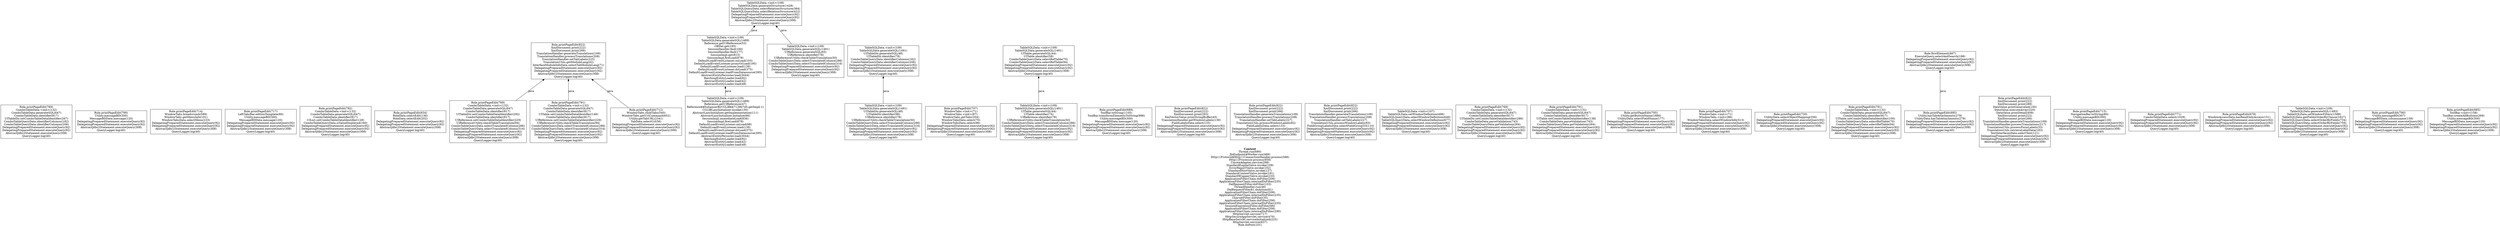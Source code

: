 digraph 383114 { 
label=<<font face="Times-Bold">Context</font><br/>Thread.run(680)<br/>JIoEndpoint$Worker.run(489)<br/>Http11Protocol$Http11ConnectionHandler.process(588)<br/>Http11Processor.process(859)<br/>CoyoteAdapter.service(298)<br/>StandardEngineValve.invoke(109)<br/>ErrorReportValve.invoke(102)<br/>StandardHostValve.invoke(127)<br/>StandardContextValve.invoke(191)<br/>StandardWrapperValve.invoke(233)<br/>ApplicationFilterChain.doFilter(206)<br/>ApplicationFilterChain.internalDoFilter(235)<br/>DalRequestFilter.doFilter(103)<br/>ThreadHandler.run(46)<br/>DalRequestFilter$1.doAction(81)<br/>ApplicationFilterChain.doFilter(206)<br/>ApplicationFilterChain.internalDoFilter(235)<br/>CharsetFilter.doFilter(35)<br/>ApplicationFilterChain.doFilter(206)<br/>ApplicationFilterChain.internalDoFilter(235)<br/>SessionExpirationFilter.doFilter(66)<br/>ApplicationFilterChain.doFilter(206)<br/>ApplicationFilterChain.internalDoFilter(290)<br/>HttpServlet.service(717)<br/>HttpSecureAppServlet.service(470)<br/>HttpBaseServlet.serviceInitialized(225)<br/>HttpServlet.service(637)<br/>Role.doPost(101)>;rankdir=BT;
1 [label="Role.printPageEdit(769)\nComboTableData.<init>(132)\nComboTableData.generateSQL(647)\nComboTableData.identifier(817)\nUITableDir.setComboTableDataIdentifier(267)\nComboTableQueryData.identifierColumns(182)\nComboTableQueryData.identifierColumns(206)\nDelegatingPreparedStatement.executeQuery(92)\nDelegatingPreparedStatement.executeQuery(92)\nAbstractJdbc2Statement.executeQuery(308)\nQueryLogger.log(40)\n", shape=box];
2 [label="Role.printPageEdit(790)\nUtility.messageBD(300)\nMessageBDData.message(120)\nDelegatingPreparedStatement.executeQuery(92)\nDelegatingPreparedStatement.executeQuery(92)\nAbstractJdbc2Statement.executeQuery(308)\nQueryLogger.log(40)\n", shape=box];
3 [label="Role.printPageEdit(714)\nWindowTabs.breadcrumb(589)\nWindowTabs.getMenuInfo(191)\nWindowTabsData.selectMenu(233)\nDelegatingPreparedStatement.executeQuery(92)\nDelegatingPreparedStatement.executeQuery(92)\nAbstractJdbc2Statement.executeQuery(308)\nQueryLogger.log(40)\n", shape=box];
4 [label="Role.printPageEdit(717)\nLeftTabsBar.editionTemplate(80)\nUtility.messageBD(300)\nMessageBDData.message(120)\nDelegatingPreparedStatement.executeQuery(92)\nDelegatingPreparedStatement.executeQuery(92)\nAbstractJdbc2Statement.executeQuery(308)\nQueryLogger.log(40)\n", shape=box];
5 [label="Role.printPageEdit(782)\nComboTableData.<init>(132)\nComboTableData.generateSQL(647)\nComboTableData.identifier(817)\nUIList.setComboTableDataIdentifier(128)\nComboTableQueryData.isValueDisplayed(160)\nDelegatingPreparedStatement.executeQuery(92)\nDelegatingPreparedStatement.executeQuery(92)\nAbstractJdbc2Statement.executeQuery(308)\nQueryLogger.log(40)\n", shape=box];
6 [label="Role.printPageEdit(634)\nRoleData.selectEdit(136)\nRoleData.selectEdit(202)\nDelegatingPreparedStatement.executeQuery(92)\nDelegatingPreparedStatement.executeQuery(92)\nAbstractJdbc2Statement.executeQuery(308)\nQueryLogger.log(40)\n", shape=box];
7 [label="Role.printPageEdit(769)\nComboTableData.<init>(132)\nComboTableData.generateSQL(647)\nComboTableData.identifier(817)\nUITableDir.setComboTableDataIdentifier(292)\nComboTableData.identifier(817)\nUIReference.setComboTableDataIdentifier(229)\nUIReferenceUtility.checkTableTranslation(94)\nComboTableQueryData.selectTranslatedColumn(286)\nComboTableQueryData.selectTranslatedColumn(316)\nDelegatingPreparedStatement.executeQuery(92)\nDelegatingPreparedStatement.executeQuery(92)\nAbstractJdbc2Statement.executeQuery(308)\nQueryLogger.log(40)\n", shape=box];
8 [label="TableSQLData.<init>(108)\nTableSQLData.generateStructure(1428)\nTableSQLQueryData.selectRelationStructure(384)\nTableSQLQueryData.selectRelationStructure(422)\nDelegatingPreparedStatement.executeQuery(92)\nDelegatingPreparedStatement.executeQuery(92)\nAbstractJdbc2Statement.executeQuery(308)\nQueryLogger.log(40)\n", shape=box];
9 [label="TableSQLData.<init>(109)\nTableSQLData.generateSQL(1491)\nUITableDir.generateSQL(48)\nUITableDir.identifier(78)\nComboTableQueryData.identifierColumns(182)\nComboTableQueryData.identifierColumns(206)\nDelegatingPreparedStatement.executeQuery(92)\nDelegatingPreparedStatement.executeQuery(92)\nAbstractJdbc2Statement.executeQuery(308)\nQueryLogger.log(40)\n", shape=box];
10 [label="Role.printPageEdit(707)\nWindowTabs.<init>(71)\nWindowTabs.<init>(87)\nWindowTabs.getTabs(204)\nWindowTabsData.select(70)\nWindowTabsData.select(96)\nDelegatingPreparedStatement.executeQuery(92)\nDelegatingPreparedStatement.executeQuery(92)\nAbstractJdbc2Statement.executeQuery(308)\nQueryLogger.log(40)\n", shape=box];
11 [label="Role.printPageEdit(791)\nComboTableData.<init>(132)\nComboTableData.generateSQL(647)\nComboTableData.identifier(817)\nUITable.setComboTableDataIdentifier(146)\nComboTableData.identifier(817)\nUIReference.setComboTableDataIdentifier(229)\nUIReferenceUtility.checkTableTranslation(94)\nComboTableQueryData.selectTranslatedColumn(286)\nComboTableQueryData.selectTranslatedColumn(316)\nDelegatingPreparedStatement.executeQuery(92)\nDelegatingPreparedStatement.executeQuery(92)\nAbstractJdbc2Statement.executeQuery(308)\nQueryLogger.log(40)\n", shape=box];
12 [label="TableSQLData.<init>(109)\nTableSQLData.generateSQL(1491)\nUITableDir.generateSQL(48)\nUITableDir.identifier(96)\nUIReference.identifier(78)\nUIReferenceUtility.checkTableTranslation(50)\nComboTableQueryData.selectTranslatedColumn(286)\nComboTableQueryData.selectTranslatedColumn(316)\nDelegatingPreparedStatement.executeQuery(92)\nDelegatingPreparedStatement.executeQuery(92)\nAbstractJdbc2Statement.executeQuery(308)\nQueryLogger.log(40)\n", shape=box];
13 [label="TableSQLData.<init>(109)\nTableSQLData.generateSQL(1491)\nUITable.generateSQL(44)\nUITable.identifier(58)\nComboTableQueryData.selectRefTable(70)\nComboTableQueryData.selectRefTable(94)\nDelegatingPreparedStatement.executeQuery(92)\nDelegatingPreparedStatement.executeQuery(92)\nAbstractJdbc2Statement.executeQuery(308)\nQueryLogger.log(40)\n", shape=box];
14 [label="Role.printPageEdit(689)\nToolBar.toString(1105)\nToolBar.transformElementsToString(996)\nUtility.messageBD(300)\nMessageBDData.message(120)\nDelegatingPreparedStatement.executeQuery(92)\nDelegatingPreparedStatement.executeQuery(92)\nAbstractJdbc2Statement.executeQuery(308)\nQueryLogger.log(40)\n", shape=box];
15 [label="Role.printPageEdit(822)\nXmlDocument.print(222)\nXmlDocument.print(293)\nXmlVectorValue.printStringBuffer(45)\nTranslationHandler.getWindowLabels(139)\nFieldLabelsData.select(133)\nDelegatingPreparedStatement.executeQuery(92)\nDelegatingPreparedStatement.executeQuery(92)\nAbstractJdbc2Statement.executeQuery(308)\nQueryLogger.log(40)\n", shape=box];
16 [label="TableSQLData.<init>(109)\nTableSQLData.generateSQL(1489)\nReference.getUIReference(53)\nOBDal.get(185)\nSessionHandler.find(160)\nSessionHandler.find(177)\nSessionImpl.get(815)\nSessionImpl.fireLoad(878)\nDefaultLoadEventListener.onLoad(103)\nDefaultLoadEventListener.proxyOrLoad(195)\nDefaultLoadEventListener.load(139)\nDefaultLoadEventListener.doLoad(375)\nDefaultLoadEventListener.loadFromDatasource(395)\nAbstractEntityPersister.load(3044)\nBatchingEntityLoader.load(82)\nAbstractEntityLoader.load(42)\nAbstractEntityLoader.load(48)\n", shape=box];
17 [label="Role.printPageEdit(822)\nXmlDocument.print(222)\nXmlDocument.print(266)\nTranslationHandler.generateTranslations(109)\nTranslationHandler.processTranslations(208)\nTranslationHandler.setTabLabels(227)\nTranslationUtils.processWindowLabels(82)\nFieldLabelsData.select(133)\nDelegatingPreparedStatement.executeQuery(92)\nDelegatingPreparedStatement.executeQuery(92)\nAbstractJdbc2Statement.executeQuery(308)\nQueryLogger.log(40)\n", shape=box];
18 [label="Role.printPageEdit(822)\nXmlDocument.print(222)\nXmlDocument.print(266)\nTranslationHandler.generateTranslations(109)\nTranslationHandler.processTranslations(208)\nTranslationHandler.setTabLabels(227)\nTranslationUtils.processWindowLabels(83)\nFieldGroupLabelsData.selectFieldGroupTrl(110)\nDelegatingPreparedStatement.executeQuery(92)\nDelegatingPreparedStatement.executeQuery(92)\nAbstractJdbc2Statement.executeQuery(308)\nQueryLogger.log(40)\n", shape=box];
19 [label="TableSQLData.<init>(109)\nTableSQLData.generateSQL(1489)\nReference.getUIReference(47)\nReference$$EnhancerByCGLIB$$7139b7d5.getImpl(-1)\nCGLIBLazyInitializer.invoke(150)\nAbstractLazyInitializer.getImplementation(111)\nAbstractLazyInitializer.initialize(66)\nSessionImpl.immediateLoad(836)\nSessionImpl.fireLoad(878)\nDefaultLoadEventListener.onLoad(98)\nDefaultLoadEventListener.load(139)\nDefaultLoadEventListener.doLoad(375)\nDefaultLoadEventListener.loadFromDatasource(395)\nAbstractEntityPersister.load(3044)\nBatchingEntityLoader.load(82)\nAbstractEntityLoader.load(42)\nAbstractEntityLoader.load(48)\n", shape=box];
20 [label="TableSQLData.<init>(107)\nTableSQLData.setWindowDefinition(496)\nTableSQLQueryData.selectWindowDefinition(646)\nTableSQLQueryData.selectWindowDefinition(677)\nDelegatingPreparedStatement.executeQuery(92)\nDelegatingPreparedStatement.executeQuery(92)\nAbstractJdbc2Statement.executeQuery(308)\nQueryLogger.log(40)\n", shape=box];
21 [label="Role.printPageEdit(769)\nComboTableData.<init>(132)\nComboTableData.generateSQL(647)\nComboTableData.identifier(817)\nUITableDir.setComboTableDataIdentifier(286)\nComboTableData.parseValidation(743)\nComboTableQueryData.getValidation(264)\nDelegatingPreparedStatement.executeQuery(92)\nDelegatingPreparedStatement.executeQuery(92)\nAbstractJdbc2Statement.executeQuery(308)\nQueryLogger.log(40)\n", shape=box];
22 [label="Role.printPageEdit(791)\nComboTableData.<init>(132)\nComboTableData.generateSQL(647)\nComboTableData.identifier(817)\nUITable.setComboTableDataIdentifier(138)\nComboTableData.parseValidation(743)\nComboTableQueryData.getValidation(264)\nDelegatingPreparedStatement.executeQuery(92)\nDelegatingPreparedStatement.executeQuery(92)\nAbstractJdbc2Statement.executeQuery(308)\nQueryLogger.log(40)\n", shape=box];
23 [label="Role.printPageEdit(795)\nUtility.getButtonName(1886)\nUtilityData.selectFieldName(177)\nDelegatingPreparedStatement.executeQuery(92)\nDelegatingPreparedStatement.executeQuery(92)\nAbstractJdbc2Statement.executeQuery(308)\nQueryLogger.log(40)\n", shape=box];
24 [label="Role.printPageEdit(707)\nWindowTabs.<init>(71)\nWindowTabs.<init>(86)\nWindowTabsData.selectWindowInfo(513)\nDelegatingPreparedStatement.executeQuery(92)\nDelegatingPreparedStatement.executeQuery(92)\nAbstractJdbc2Statement.executeQuery(308)\nQueryLogger.log(40)\n", shape=box];
25 [label="Role.printPageEdit(730)\nUtilityData.selectObjectMapping(356)\nDelegatingPreparedStatement.executeQuery(92)\nDelegatingPreparedStatement.executeQuery(92)\nAbstractJdbc2Statement.executeQuery(308)\nQueryLogger.log(40)\n", shape=box];
26 [label="Role.printPageEdit(791)\nComboTableData.<init>(132)\nComboTableData.generateSQL(647)\nComboTableData.identifier(817)\nUITable.setComboTableDataIdentifier(100)\nComboTableQueryData.selectRefTable(70)\nComboTableQueryData.selectRefTable(94)\nDelegatingPreparedStatement.executeQuery(92)\nDelegatingPreparedStatement.executeQuery(92)\nAbstractJdbc2Statement.executeQuery(308)\nQueryLogger.log(40)\n", shape=box];
27 [label="Role.firstElement(467)\nExecuteQuery.selectAndSearch(198)\nDelegatingPreparedStatement.executeQuery(92)\nDelegatingPreparedStatement.executeQuery(92)\nAbstractJdbc2Statement.executeQuery(308)\nQueryLogger.log(40)\n", shape=box];
28 [label="Role.printPageEdit(822)\nXmlDocument.print(222)\nXmlDocument.print(289)\nDataValue.printGenerated(150)\nDataValue.executeArray(220)\nDataValue.printDetail(409)\nXmlDocument.print(222)\nXmlDocument.print(266)\nTranslationHandler.generateTranslations(109)\nTranslationHandler.processTranslations(217)\nTranslationUtils.processFormLabels(33)\nTranslationUtils.retrieveLabelData(183)\nTextInterfacesData.selectText(121)\nDelegatingPreparedStatement.executeQuery(92)\nDelegatingPreparedStatement.executeQuery(92)\nAbstractJdbc2Statement.executeQuery(308)\nQueryLogger.log(40)\n", shape=box];
29 [label="TableSQLData.<init>(109)\nTableSQLData.generateSQL(1491)\nUITable.generateSQL(44)\nUITable.identifier(74)\nUIReference.identifier(78)\nUIReferenceUtility.checkTableTranslation(50)\nComboTableQueryData.selectTranslatedColumn(286)\nComboTableQueryData.selectTranslatedColumn(316)\nDelegatingPreparedStatement.executeQuery(92)\nDelegatingPreparedStatement.executeQuery(92)\nAbstractJdbc2Statement.executeQuery(308)\nQueryLogger.log(40)\n", shape=box];
30 [label="Role.printPageEdit(712)\nWindowTabs.childTabs(540)\nWindowTabs.getUrlCommand(652)\nUtility.getTabURL(2341)\nTabData.selectUrl(56)\nDelegatingPreparedStatement.executeQuery(92)\nDelegatingPreparedStatement.executeQuery(92)\nAbstractJdbc2Statement.executeQuery(308)\nQueryLogger.log(40)\n", shape=box];
31 [label="Role.printPageEdit(715)\nNavigationBar.toString(80)\nUtility.messageBD(300)\nMessageBDData.message(120)\nDelegatingPreparedStatement.executeQuery(92)\nDelegatingPreparedStatement.executeQuery(92)\nAbstractJdbc2Statement.executeQuery(308)\nQueryLogger.log(40)\n", shape=box];
32 [label="Role.printPageEdit(685)\nUtility.hasTabAttachments(278)\nUtilityData.hasTabAttachments(279)\nDelegatingPreparedStatement.executeQuery(92)\nDelegatingPreparedStatement.executeQuery(92)\nAbstractJdbc2Statement.executeQuery(308)\nQueryLogger.log(40)\n", shape=box];
33 [label="Role.printPageEdit(771)\nComboTableData.select(1029)\nDelegatingPreparedStatement.executeQuery(92)\nDelegatingPreparedStatement.executeQuery(92)\nAbstractJdbc2Statement.executeQuery(308)\nQueryLogger.log(40)\n", shape=box];
34 [label="Role.printPageEdit(678)\nWindowAccessData.hasReadOnlyAccess(151)\nDelegatingPreparedStatement.executeQuery(92)\nDelegatingPreparedStatement.executeQuery(92)\nAbstractJdbc2Statement.executeQuery(308)\nQueryLogger.log(40)\n", shape=box];
35 [label="TableSQLData.<init>(109)\nTableSQLData.generateSQL(1493)\nTableSQLData.setWindowFilters(1588)\nTableSQLData.getFieldsOrderByClause(1627)\nTableSQLQueryData.selectOrderByFields(734)\nTableSQLQueryData.selectOrderByFields(759)\nDelegatingPreparedStatement.executeQuery(92)\nDelegatingPreparedStatement.executeQuery(92)\nAbstractJdbc2Statement.executeQuery(308)\nQueryLogger.log(40)\n", shape=box];
36 [label="Role.printPageEdit(790)\nUtility.messageBD(307)\nMessageBDData.columnname(159)\nDelegatingPreparedStatement.executeQuery(92)\nDelegatingPreparedStatement.executeQuery(92)\nAbstractJdbc2Statement.executeQuery(308)\nQueryLogger.log(40)\n", shape=box];
37 [label="Role.printPageEdit(685)\nToolBar.<init>(158)\nToolBar.createAllButtons(269)\nUtility.messageBD(300)\nMessageBDData.message(120)\nDelegatingPreparedStatement.executeQuery(92)\nDelegatingPreparedStatement.executeQuery(92)\nAbstractJdbc2Statement.executeQuery(308)\nQueryLogger.log(40)\n", shape=box];
38 [label="TableSQLData.<init>(109)\nTableSQLData.generateSQL(1491)\nUIReference.generateSQL(65)\nUIReference.identifier(78)\nUIReferenceUtility.checkTableTranslation(50)\nComboTableQueryData.selectTranslatedColumn(286)\nComboTableQueryData.selectTranslatedColumn(316)\nDelegatingPreparedStatement.executeQuery(92)\nDelegatingPreparedStatement.executeQuery(92)\nAbstractJdbc2Statement.executeQuery(308)\nQueryLogger.log(40)\n", shape=box];
39 [label="Role.printPageEdit(822)\nXmlDocument.print(222)\nXmlDocument.print(266)\nTranslationHandler.generateTranslations(109)\nTranslationHandler.processTranslations(208)\nTranslationHandler.setTabLabels(225)\nTranslationUtils.getModuleLang(42)\nInterfaceModuleInfoData.selectTabModuleLang(71)\nDelegatingPreparedStatement.executeQuery(92)\nDelegatingPreparedStatement.executeQuery(92)\nAbstractJdbc2Statement.executeQuery(308)\nQueryLogger.log(40)\n", shape=box];
7 -> 39 [label="java" color=black];
11 -> 39 [label="java" color=black];
12 -> 9 [label="java" color=black];
16 -> 8 [label="java" color=black];
19 -> 16 [label="java" color=black];
29 -> 13 [label="java" color=black];
30 -> 39 [label="java" color=black];
32 -> 27 [label="java" color=black];
38 -> 8 [label="java" color=black];
}

